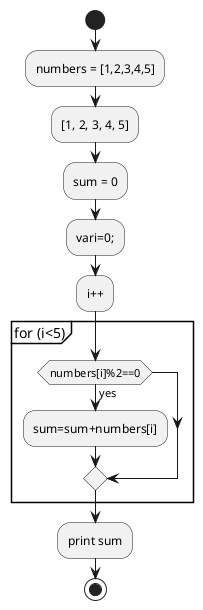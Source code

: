 @startuml
start
:numbers = [1,2,3,4,5];
:[1, 2, 3, 4, 5];
:sum = 0;
:vari=0;;
:i++;
group for (i<5)
if (numbers[i]%2==0) then (yes)
:sum=sum+numbers[i];
endif
end group
:print sum;
stop
@enduml
